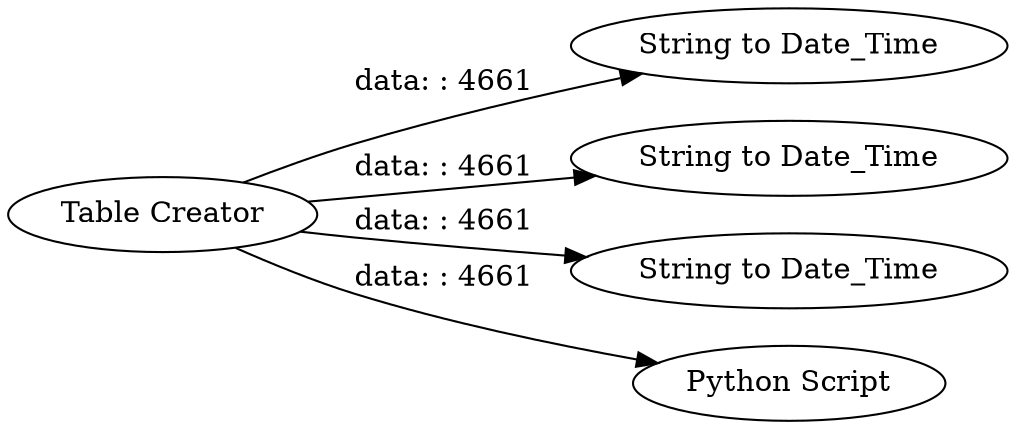 digraph {
	"7172842107551344547_2" [label="String to Date_Time"]
	"7172842107551344547_1" [label="Table Creator"]
	"7172842107551344547_4" [label="String to Date_Time"]
	"7172842107551344547_5" [label="String to Date_Time"]
	"7172842107551344547_6" [label="Python Script"]
	"7172842107551344547_1" -> "7172842107551344547_4" [label="data: : 4661"]
	"7172842107551344547_1" -> "7172842107551344547_2" [label="data: : 4661"]
	"7172842107551344547_1" -> "7172842107551344547_5" [label="data: : 4661"]
	"7172842107551344547_1" -> "7172842107551344547_6" [label="data: : 4661"]
	rankdir=LR
}
